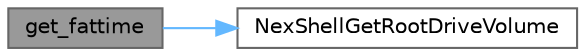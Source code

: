 digraph "get_fattime"
{
 // LATEX_PDF_SIZE
  bgcolor="transparent";
  edge [fontname=Helvetica,fontsize=10,labelfontname=Helvetica,labelfontsize=10];
  node [fontname=Helvetica,fontsize=10,shape=box,height=0.2,width=0.4];
  rankdir="LR";
  Node1 [id="Node000001",label="get_fattime",height=0.2,width=0.4,color="gray40", fillcolor="grey60", style="filled", fontcolor="black",tooltip="Get the packed date time for the FatFs."];
  Node1 -> Node2 [id="edge1_Node000001_Node000002",color="steelblue1",style="solid",tooltip=" "];
  Node2 [id="Node000002",label="NexShellGetRootDriveVolume",height=0.2,width=0.4,color="grey40", fillcolor="white", style="filled",URL="$_nex_shell_8c.html#a8557f88d2ea817e127f0b6d97e73441f",tooltip="Gets the root drive of the NexShell."];
}
